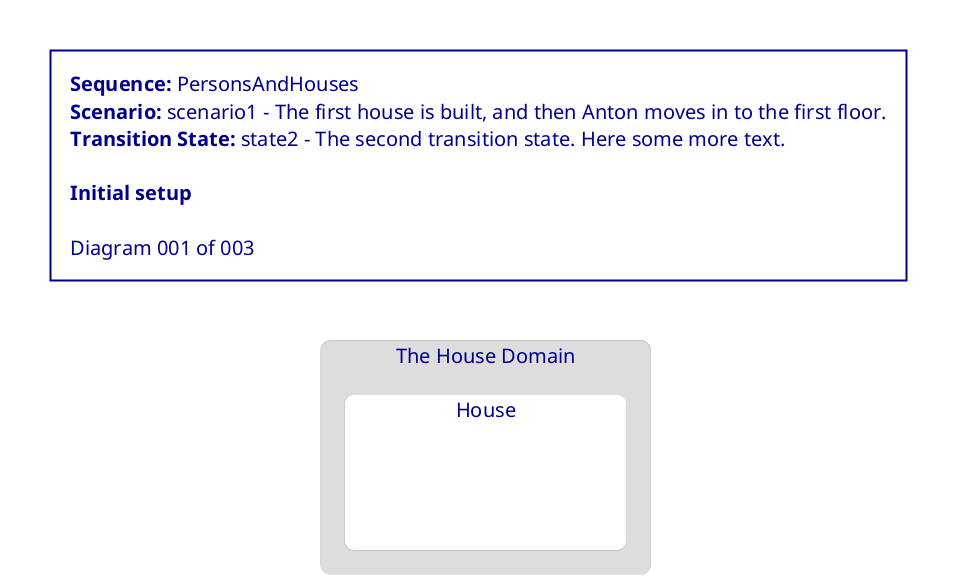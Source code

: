 @startuml PersonsAndHouses_scenario1_state2_001_initial

<style>
    Shadowing false
    Rectangle {
        FontSize 18
        FontStyle bold
        HorizontalAlignment left
        LineThickness 0
        RoundCorner 20
    }
    Object {
        FontSize 20
        FontStyle normal
        HorizontalAlignment left
        LineColor white
        LineThickness 3
        RoundCorner 20
    }
    Arrow {
        LineThickness 3
    }
    Title {
        BackgroundColor white
        FontColor darkblue
        FontSize 20
        FontStyle normal
        HorizontalAlignment left
        LineColor darkblue
        LineThickness 2
        Margin 50
        Padding 20
    }
</style>

title \
<b>Sequence:</b> PersonsAndHouses\n\
<b>Scenario:</b> scenario1 - The first house is built, and then Anton moves in to the first floor.\n\
<b>Transition State:</b> state2 - The second transition state. Here some more text.\n\n\
<b>Initial setup</b>\n\n\
Diagram 001 of 003

rectangle "The House Domain" as housedomain #DDDDDD {
    rectangle "House" as housedomain_houseclass #white {
        object "<color:white><b>house01</b></color>" as housedomain_houseclass_house01 #white {
            <color:white>address = "First Street 1"</color>
            <color:white>name = "The First House"</color>
        }
    }
}


@enduml
